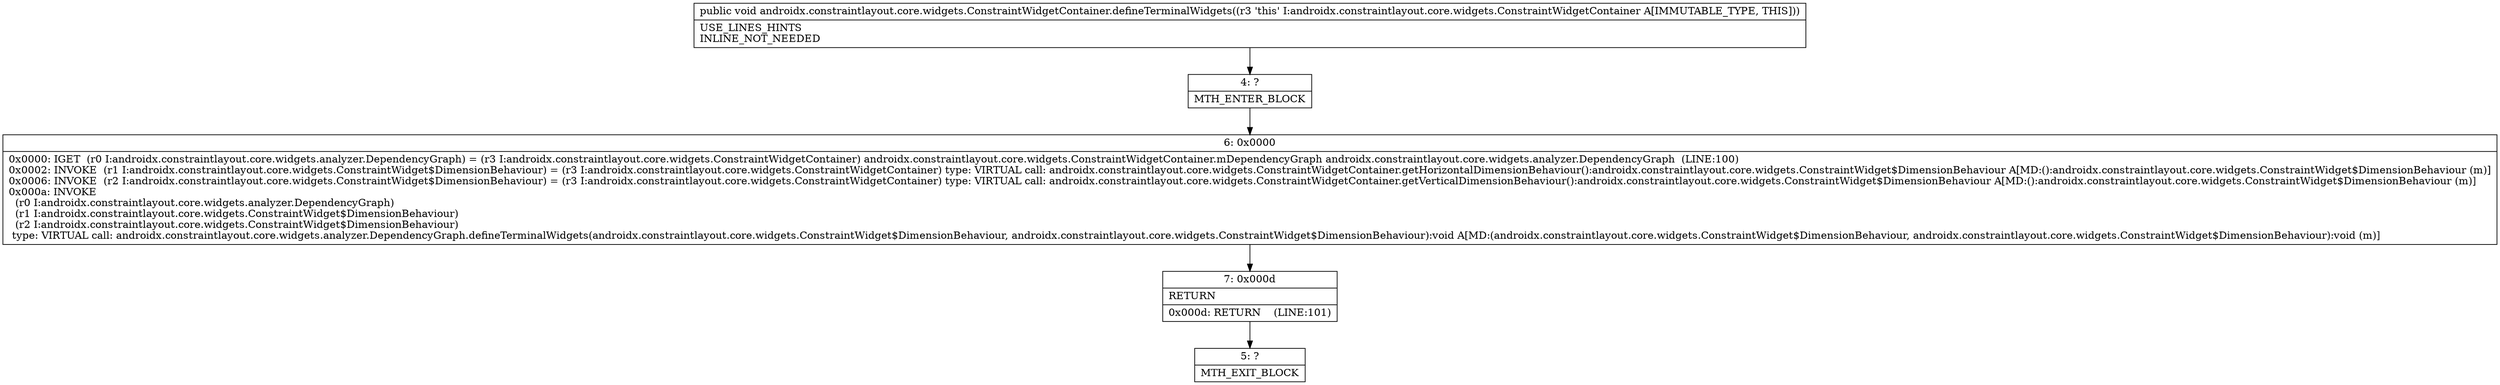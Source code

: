 digraph "CFG forandroidx.constraintlayout.core.widgets.ConstraintWidgetContainer.defineTerminalWidgets()V" {
Node_4 [shape=record,label="{4\:\ ?|MTH_ENTER_BLOCK\l}"];
Node_6 [shape=record,label="{6\:\ 0x0000|0x0000: IGET  (r0 I:androidx.constraintlayout.core.widgets.analyzer.DependencyGraph) = (r3 I:androidx.constraintlayout.core.widgets.ConstraintWidgetContainer) androidx.constraintlayout.core.widgets.ConstraintWidgetContainer.mDependencyGraph androidx.constraintlayout.core.widgets.analyzer.DependencyGraph  (LINE:100)\l0x0002: INVOKE  (r1 I:androidx.constraintlayout.core.widgets.ConstraintWidget$DimensionBehaviour) = (r3 I:androidx.constraintlayout.core.widgets.ConstraintWidgetContainer) type: VIRTUAL call: androidx.constraintlayout.core.widgets.ConstraintWidgetContainer.getHorizontalDimensionBehaviour():androidx.constraintlayout.core.widgets.ConstraintWidget$DimensionBehaviour A[MD:():androidx.constraintlayout.core.widgets.ConstraintWidget$DimensionBehaviour (m)]\l0x0006: INVOKE  (r2 I:androidx.constraintlayout.core.widgets.ConstraintWidget$DimensionBehaviour) = (r3 I:androidx.constraintlayout.core.widgets.ConstraintWidgetContainer) type: VIRTUAL call: androidx.constraintlayout.core.widgets.ConstraintWidgetContainer.getVerticalDimensionBehaviour():androidx.constraintlayout.core.widgets.ConstraintWidget$DimensionBehaviour A[MD:():androidx.constraintlayout.core.widgets.ConstraintWidget$DimensionBehaviour (m)]\l0x000a: INVOKE  \l  (r0 I:androidx.constraintlayout.core.widgets.analyzer.DependencyGraph)\l  (r1 I:androidx.constraintlayout.core.widgets.ConstraintWidget$DimensionBehaviour)\l  (r2 I:androidx.constraintlayout.core.widgets.ConstraintWidget$DimensionBehaviour)\l type: VIRTUAL call: androidx.constraintlayout.core.widgets.analyzer.DependencyGraph.defineTerminalWidgets(androidx.constraintlayout.core.widgets.ConstraintWidget$DimensionBehaviour, androidx.constraintlayout.core.widgets.ConstraintWidget$DimensionBehaviour):void A[MD:(androidx.constraintlayout.core.widgets.ConstraintWidget$DimensionBehaviour, androidx.constraintlayout.core.widgets.ConstraintWidget$DimensionBehaviour):void (m)]\l}"];
Node_7 [shape=record,label="{7\:\ 0x000d|RETURN\l|0x000d: RETURN    (LINE:101)\l}"];
Node_5 [shape=record,label="{5\:\ ?|MTH_EXIT_BLOCK\l}"];
MethodNode[shape=record,label="{public void androidx.constraintlayout.core.widgets.ConstraintWidgetContainer.defineTerminalWidgets((r3 'this' I:androidx.constraintlayout.core.widgets.ConstraintWidgetContainer A[IMMUTABLE_TYPE, THIS]))  | USE_LINES_HINTS\lINLINE_NOT_NEEDED\l}"];
MethodNode -> Node_4;Node_4 -> Node_6;
Node_6 -> Node_7;
Node_7 -> Node_5;
}

